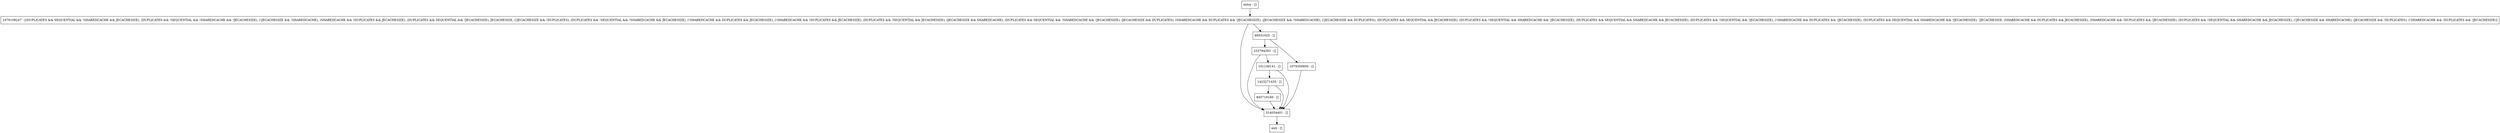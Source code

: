 digraph setDebugNameForDatabaseImpl {
node [shape=record];
233794393 [label="233794393 - []"];
1423271435 [label="1423271435 - []"];
entry [label="entry - []"];
exit [label="exit - []"];
845719160 [label="845719160 - []"];
314054401 [label="314054401 - []"];
69331025 [label="69331025 - []"];
1679109247 [label="1679109247 - [(DUPLICATES && SEQUENTIAL && !SHAREDCACHE && JECACHESIZE), (DUPLICATES && !SEQUENTIAL && !SHAREDCACHE && !JECACHESIZE), (!JECACHESIZE && !SHAREDCACHE), (SHAREDCACHE && !DUPLICATES && JECACHESIZE), (DUPLICATES && SEQUENTIAL && !JECACHESIZE), JECACHESIZE, (!JECACHESIZE && !DUPLICATES), (DUPLICATES && !SEQUENTIAL && !SHAREDCACHE && JECACHESIZE), (!SHAREDCACHE && DUPLICATES && JECACHESIZE), (!SHAREDCACHE && !DUPLICATES && JECACHESIZE), (DUPLICATES && !SEQUENTIAL && JECACHESIZE), (JECACHESIZE && SHAREDCACHE), (DUPLICATES && SEQUENTIAL && !SHAREDCACHE && !JECACHESIZE), (JECACHESIZE && DUPLICATES), (SHAREDCACHE && DUPLICATES && !JECACHESIZE), (JECACHESIZE && !SHAREDCACHE), (!JECACHESIZE && DUPLICATES), (DUPLICATES && SEQUENTIAL && JECACHESIZE), (DUPLICATES && !SEQUENTIAL && SHAREDCACHE && !JECACHESIZE), (DUPLICATES && SEQUENTIAL && SHAREDCACHE && JECACHESIZE), (DUPLICATES && !SEQUENTIAL && !JECACHESIZE), (!SHAREDCACHE && DUPLICATES && !JECACHESIZE), (DUPLICATES && SEQUENTIAL && SHAREDCACHE && !JECACHESIZE), !JECACHESIZE, (SHAREDCACHE && DUPLICATES && JECACHESIZE), (SHAREDCACHE && !DUPLICATES && !JECACHESIZE), (DUPLICATES && !SEQUENTIAL && SHAREDCACHE && JECACHESIZE), (!JECACHESIZE && SHAREDCACHE), (JECACHESIZE && !DUPLICATES), (!SHAREDCACHE && !DUPLICATES && !JECACHESIZE)]"];
1079300600 [label="1079300600 - []"];
101149141 [label="101149141 - []"];
entry;
exit;
233794393 -> 314054401;
233794393 -> 101149141;
1423271435 -> 845719160;
1423271435 -> 314054401;
entry -> 1679109247;
845719160 -> 314054401;
314054401 -> exit;
69331025 -> 233794393;
69331025 -> 1079300600;
1679109247 -> 314054401;
1679109247 -> 69331025;
1079300600 -> 314054401;
101149141 -> 1423271435;
101149141 -> 314054401;
}
